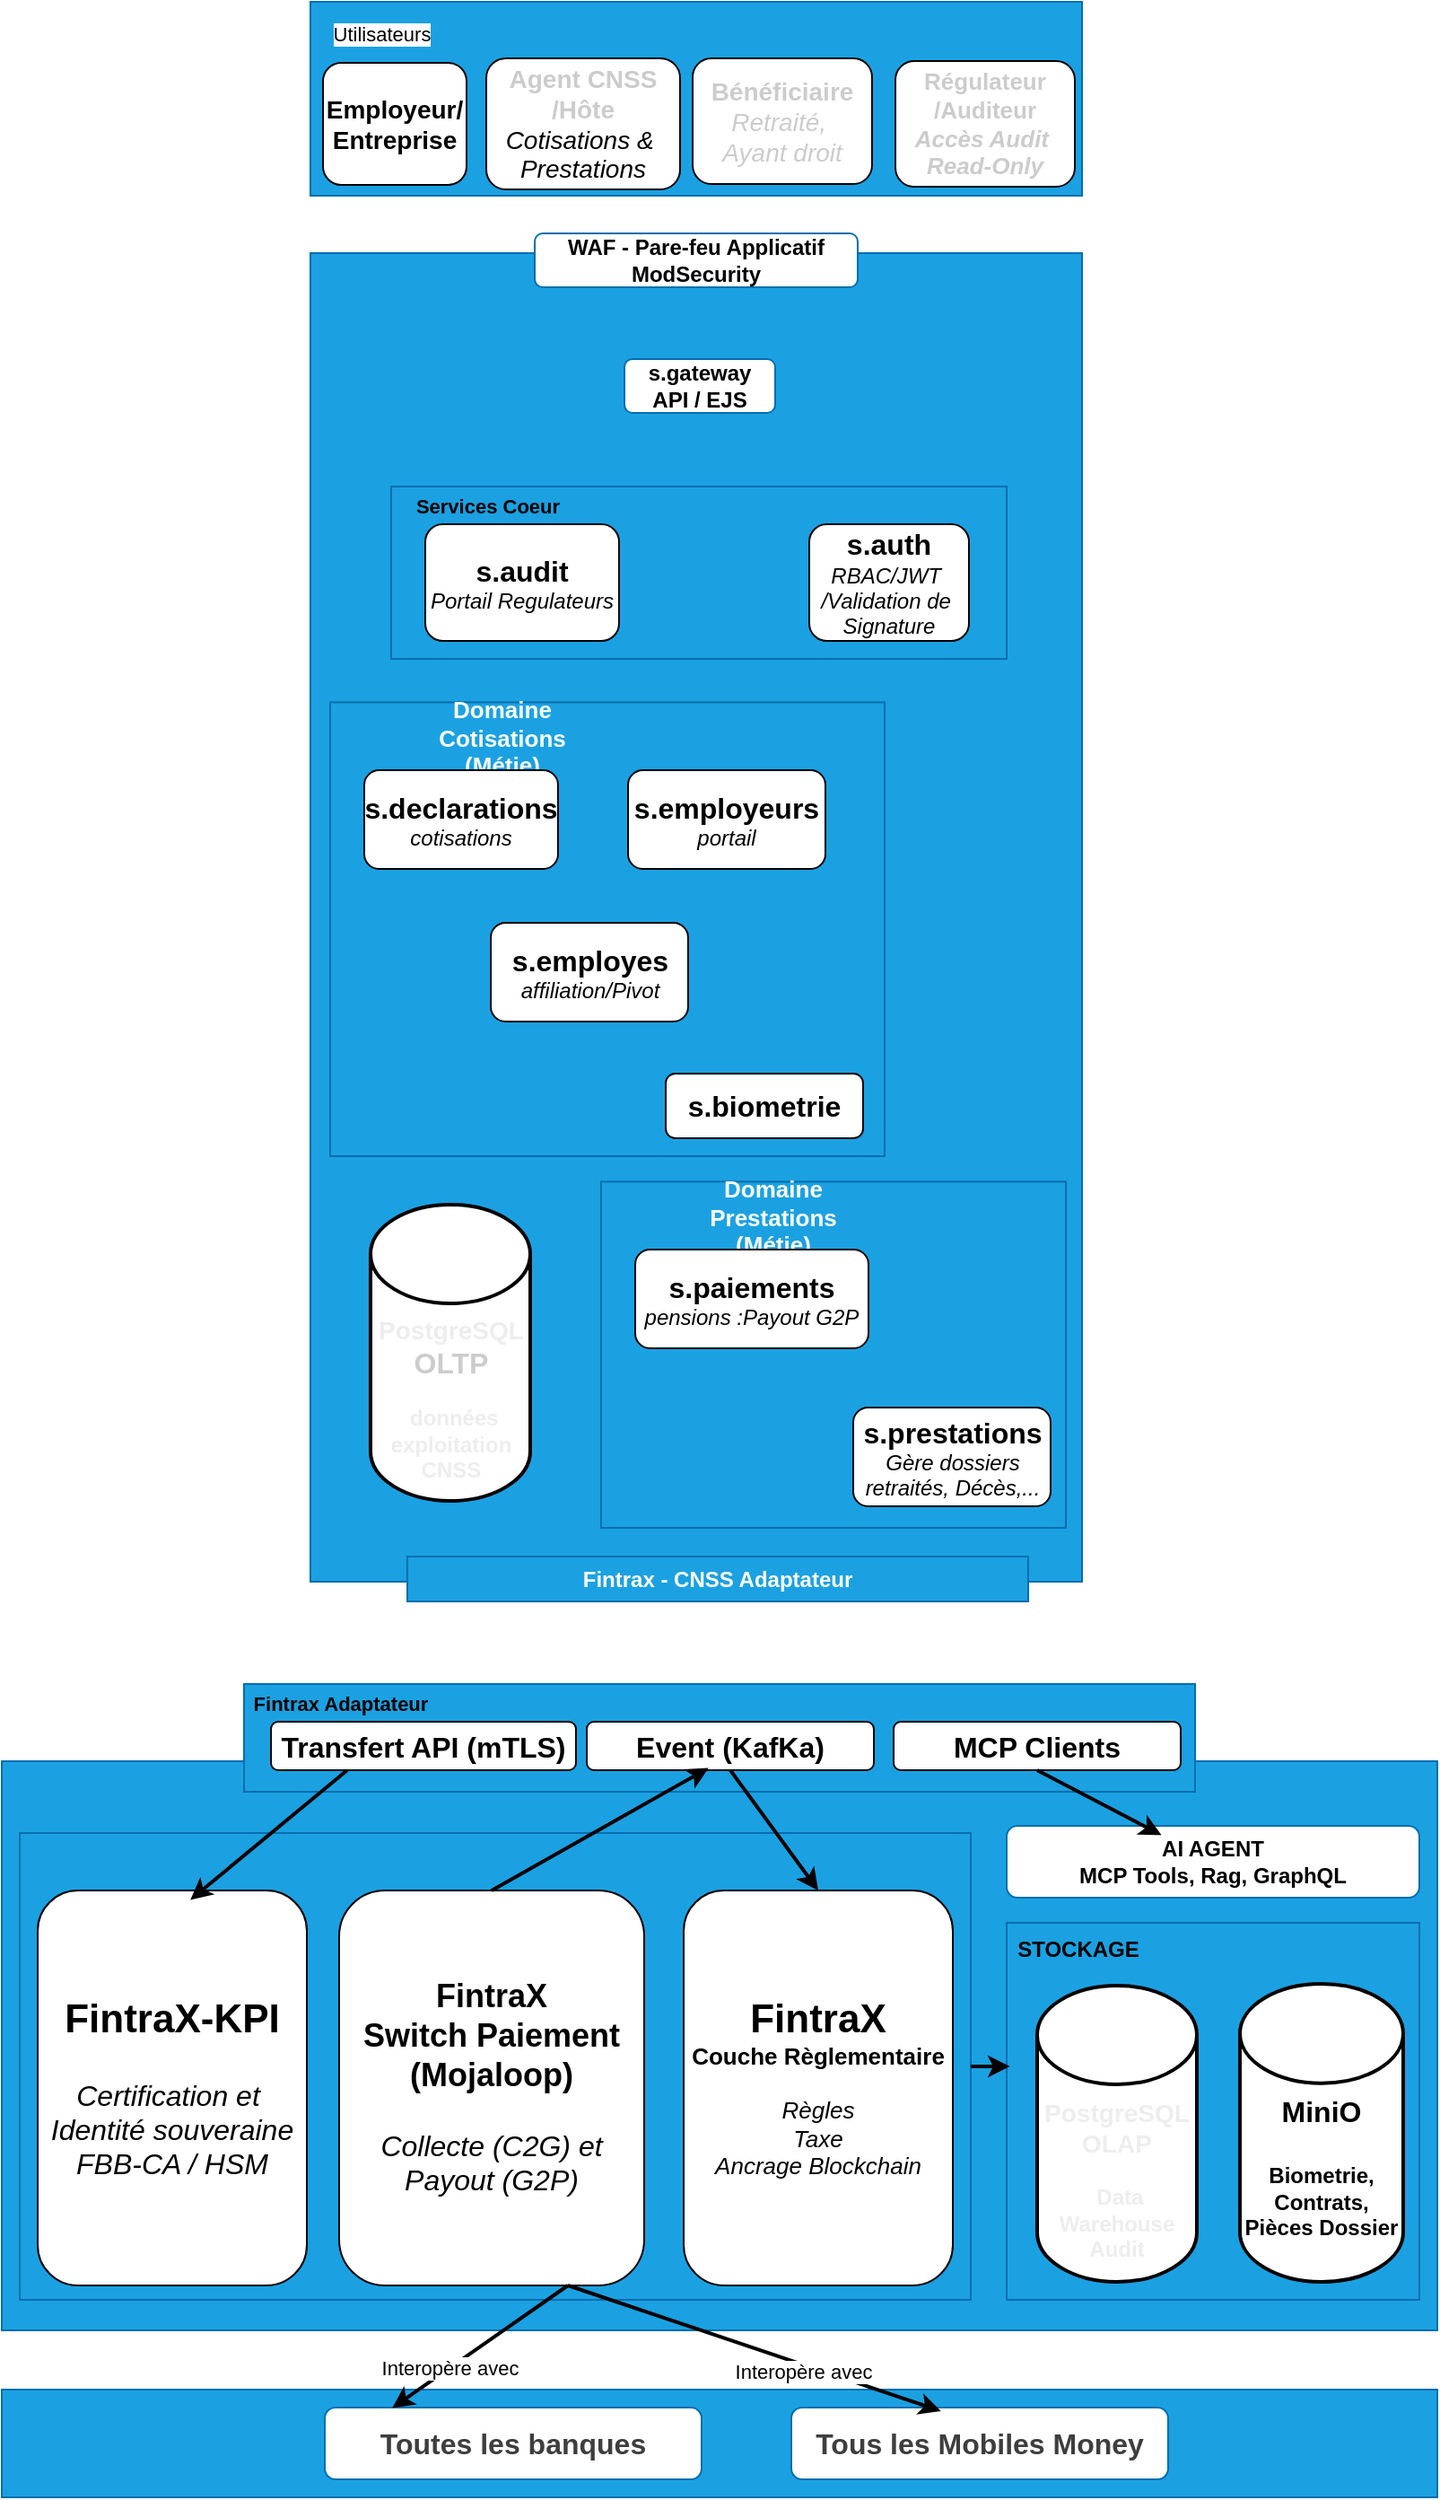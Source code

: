 <mxfile version="28.2.8">
  <diagram name="Page-1" id="pd06vX8_QuLK6uD4RIAm">
    <mxGraphModel dx="1389" dy="2000" grid="1" gridSize="10" guides="1" tooltips="1" connect="1" arrows="1" fold="1" page="1" pageScale="1" pageWidth="827" pageHeight="1169" background="light-dark(#FFFFFF,#FFFFFF)" math="0" shadow="0">
      <root>
        <mxCell id="0" />
        <mxCell id="1" parent="0" />
        <mxCell id="qGJKDMODFNkzlP_5_Htt-1" value="" style="rounded=0;whiteSpace=wrap;html=1;fillColor=light-dark(#1BA1E2,#FFF2CC);fontColor=#ffffff;strokeColor=light-dark(#006EAF,#000000);" parent="1" vertex="1">
          <mxGeometry x="10" y="740" width="800" height="317" as="geometry" />
        </mxCell>
        <mxCell id="qGJKDMODFNkzlP_5_Htt-2" value="" style="rounded=0;whiteSpace=wrap;html=1;fillColor=light-dark(#1BA1E2,#FFF2CC);fontColor=#ffffff;strokeColor=light-dark(#006EAF,#000000);" parent="1" vertex="1">
          <mxGeometry x="10" y="1090" width="800" height="60" as="geometry" />
        </mxCell>
        <mxCell id="qGJKDMODFNkzlP_5_Htt-3" value="" style="rounded=0;whiteSpace=wrap;html=1;fillColor=light-dark(#1BA1E2,#FFE599);fontColor=#ffffff;strokeColor=light-dark(#006EAF,#000000);" parent="1" vertex="1">
          <mxGeometry x="20" y="780" width="530" height="260" as="geometry" />
        </mxCell>
        <mxCell id="qGJKDMODFNkzlP_5_Htt-4" value="" style="rounded=0;whiteSpace=wrap;html=1;fillColor=light-dark(#1BA1E2,#FFE599);fontColor=#ffffff;strokeColor=light-dark(#006EAF,#000000);" parent="1" vertex="1">
          <mxGeometry x="570" y="830" width="230" height="210" as="geometry" />
        </mxCell>
        <mxCell id="qGJKDMODFNkzlP_5_Htt-5" value="&lt;font style=&quot;color: light-dark(rgb(0, 0, 0), rgb(0, 0, 0));&quot;&gt;STOCKAGE&lt;/font&gt;" style="text;html=1;whiteSpace=wrap;strokeColor=none;fillColor=none;align=center;verticalAlign=middle;rounded=0;fontStyle=1" parent="1" vertex="1">
          <mxGeometry x="580" y="840" width="60" height="10" as="geometry" />
        </mxCell>
        <mxCell id="qGJKDMODFNkzlP_5_Htt-8" value="&lt;b&gt;&lt;font style=&quot;color: light-dark(rgb(0, 0, 0), rgb(16, 16, 16));&quot;&gt;AI AGENT&lt;br&gt;MCP Tools, Rag, GraphQL&lt;/font&gt;&lt;/b&gt;" style="rounded=1;whiteSpace=wrap;html=1;fillColor=light-dark(#FFFFFF,#FFD966);strokeColor=light-dark(#006EAF,#000000);" parent="1" vertex="1">
          <mxGeometry x="570" y="776" width="230" height="40" as="geometry" />
        </mxCell>
        <mxCell id="qGJKDMODFNkzlP_5_Htt-10" value="&lt;font style=&quot;font-size: 18px; color: light-dark(rgb(0, 0, 0), rgb(0, 0, 0));&quot; face=&quot;trebuchet ms, verdana, arial, sans-serif&quot;&gt;&lt;span style=&quot;text-wrap-mode: nowrap;&quot;&gt;&lt;b style=&quot;&quot;&gt;FintraX&lt;/b&gt;&lt;/span&gt;&lt;/font&gt;&lt;div&gt;&lt;font style=&quot;font-size: 18px; color: light-dark(rgb(0, 0, 0), rgb(0, 0, 0));&quot; face=&quot;trebuchet ms, verdana, arial, sans-serif&quot;&gt;&lt;span style=&quot;text-wrap-mode: nowrap;&quot;&gt;&lt;b&gt;Switch Paiement&lt;/b&gt;&lt;/span&gt;&lt;/font&gt;&lt;/div&gt;&lt;div&gt;&lt;font style=&quot;font-size: 18px; color: light-dark(rgb(0, 0, 0), rgb(0, 0, 0));&quot; face=&quot;trebuchet ms, verdana, arial, sans-serif&quot;&gt;&lt;span style=&quot;text-wrap-mode: nowrap;&quot;&gt;&lt;b style=&quot;&quot;&gt;(Mojaloop)&lt;/b&gt;&lt;/span&gt;&lt;/font&gt;&lt;/div&gt;&lt;div&gt;&lt;font style=&quot;color: light-dark(rgb(0, 0, 0), rgb(0, 0, 0));&quot; face=&quot;trebuchet ms, verdana, arial, sans-serif&quot;&gt;&lt;span style=&quot;font-size: 16px; text-wrap-mode: nowrap;&quot;&gt;&lt;b&gt;&lt;br&gt;&lt;/b&gt;&lt;/span&gt;&lt;/font&gt;&lt;/div&gt;&lt;div&gt;&lt;font style=&quot;color: light-dark(rgb(0, 0, 0), rgb(0, 0, 0));&quot; face=&quot;trebuchet ms, verdana, arial, sans-serif&quot;&gt;&lt;span style=&quot;font-size: 16px; text-wrap-mode: nowrap;&quot;&gt;&lt;i style=&quot;&quot;&gt;Collecte (C2G) et&lt;/i&gt;&lt;/span&gt;&lt;/font&gt;&lt;/div&gt;&lt;div&gt;&lt;font style=&quot;color: light-dark(rgb(0, 0, 0), rgb(0, 0, 0));&quot; face=&quot;trebuchet ms, verdana, arial, sans-serif&quot;&gt;&lt;span style=&quot;font-size: 16px; text-wrap-mode: nowrap;&quot;&gt;&lt;i style=&quot;&quot;&gt;Payout (G2P)&lt;/i&gt;&lt;/span&gt;&lt;/font&gt;&lt;/div&gt;" style="rounded=1;whiteSpace=wrap;html=1;fillColor=light-dark(#FFFFFF,#FFD966);strokeColor=light-dark(#000000,#000000);" parent="1" vertex="1">
          <mxGeometry x="198" y="812" width="170" height="220" as="geometry" />
        </mxCell>
        <mxCell id="qGJKDMODFNkzlP_5_Htt-11" value="&lt;font style=&quot;font-size: 22px; color: light-dark(rgb(0, 0, 0), rgb(0, 0, 0));&quot; face=&quot;trebuchet ms, verdana, arial, sans-serif&quot;&gt;&lt;span style=&quot;text-wrap-mode: nowrap;&quot;&gt;&lt;b style=&quot;&quot;&gt;FintraX&lt;/b&gt;&lt;/span&gt;&lt;/font&gt;&lt;div&gt;&lt;font style=&quot;color: light-dark(rgb(0, 0, 0), rgb(0, 0, 0));&quot; face=&quot;trebuchet ms, verdana, arial, sans-serif&quot;&gt;&lt;b style=&quot;font-size: 13px; text-wrap-mode: nowrap;&quot;&gt;Couche Règlementaire&lt;/b&gt;&lt;br&gt;&lt;br&gt;&lt;span style=&quot;font-size: 13px; text-wrap-mode: nowrap;&quot;&gt;&lt;i style=&quot;&quot;&gt;Règles&lt;/i&gt;&lt;/span&gt;&lt;/font&gt;&lt;/div&gt;&lt;div&gt;&lt;font style=&quot;color: light-dark(rgb(0, 0, 0), rgb(0, 0, 0));&quot; face=&quot;trebuchet ms, verdana, arial, sans-serif&quot;&gt;&lt;span style=&quot;font-size: 13px; text-wrap-mode: nowrap;&quot;&gt;&lt;i&gt;Taxe&lt;/i&gt;&lt;/span&gt;&lt;/font&gt;&lt;/div&gt;&lt;div&gt;&lt;font style=&quot;color: light-dark(rgb(0, 0, 0), rgb(0, 0, 0));&quot; face=&quot;trebuchet ms, verdana, arial, sans-serif&quot;&gt;&lt;span style=&quot;font-size: 13px; text-wrap-mode: nowrap;&quot;&gt;&lt;i style=&quot;&quot;&gt;Ancrage Blockchain&lt;/i&gt;&lt;/span&gt;&lt;/font&gt;&lt;/div&gt;" style="rounded=1;whiteSpace=wrap;html=1;fillColor=light-dark(#FFFFFF,#FFD966);strokeColor=light-dark(#000000,#000000);" parent="1" vertex="1">
          <mxGeometry x="390" y="812" width="150" height="220" as="geometry" />
        </mxCell>
        <mxCell id="qGJKDMODFNkzlP_5_Htt-12" value="&lt;font style=&quot;color: light-dark(rgb(0, 0, 0), rgb(0, 0, 0)); font-size: 22px;&quot; face=&quot;trebuchet ms, verdana, arial, sans-serif&quot;&gt;&lt;span style=&quot;text-wrap-mode: nowrap;&quot;&gt;&lt;b style=&quot;&quot;&gt;FintraX-KPI&lt;/b&gt;&lt;/span&gt;&lt;/font&gt;&lt;div&gt;&lt;font style=&quot;color: light-dark(rgb(0, 0, 0), rgb(0, 0, 0));&quot; face=&quot;trebuchet ms, verdana, arial, sans-serif&quot;&gt;&lt;span style=&quot;font-size: 16px; text-wrap-mode: nowrap;&quot;&gt;&lt;b&gt;&lt;br&gt;&lt;/b&gt;&lt;/span&gt;&lt;/font&gt;&lt;div&gt;&lt;font style=&quot;color: light-dark(rgb(0, 0, 0), rgb(0, 0, 0));&quot; face=&quot;trebuchet ms, verdana, arial, sans-serif&quot;&gt;&lt;span style=&quot;font-size: 16px; text-wrap-mode: nowrap;&quot;&gt;&lt;i style=&quot;&quot;&gt;Certification et&amp;nbsp;&lt;/i&gt;&lt;/span&gt;&lt;/font&gt;&lt;/div&gt;&lt;div&gt;&lt;font style=&quot;color: light-dark(rgb(0, 0, 0), rgb(0, 0, 0));&quot; face=&quot;trebuchet ms, verdana, arial, sans-serif&quot;&gt;&lt;span style=&quot;font-size: 16px; text-wrap-mode: nowrap;&quot;&gt;&lt;i&gt;Identité souveraine&lt;/i&gt;&lt;/span&gt;&lt;/font&gt;&lt;/div&gt;&lt;/div&gt;&lt;div&gt;&lt;font face=&quot;trebuchet ms, verdana, arial, sans-serif&quot;&gt;&lt;font style=&quot;color: light-dark(rgb(0, 0, 0), rgb(0, 0, 0));&quot;&gt;&lt;span style=&quot;font-size: 16px; text-wrap-mode: nowrap;&quot;&gt;&lt;i style=&quot;&quot;&gt;FBB-CA / HSM&lt;/i&gt;&lt;/span&gt;&lt;/font&gt;&lt;/font&gt;&lt;/div&gt;" style="rounded=1;whiteSpace=wrap;html=1;fillColor=light-dark(#FFFFFF,#FFD966);strokeColor=light-dark(#000000,#000000);" parent="1" vertex="1">
          <mxGeometry x="30" y="812" width="150" height="220" as="geometry" />
        </mxCell>
        <mxCell id="h6MSf3RvYbGWdEoYm4mV-2" value="&lt;div&gt;&lt;font style=&quot;font-size: 14px;&quot;&gt;&lt;br&gt;&lt;/font&gt;&lt;/div&gt;&lt;div&gt;&lt;font style=&quot;font-size: 14px;&quot;&gt;&lt;br&gt;&lt;/font&gt;&lt;/div&gt;&lt;font style=&quot;font-size: 14px;&quot; color=&quot;#ededed&quot;&gt;&lt;b style=&quot;&quot;&gt;&lt;div&gt;&lt;font color=&quot;#ededed&quot;&gt;&lt;b style=&quot;&quot;&gt;&lt;br&gt;&lt;/b&gt;&lt;/font&gt;&lt;/div&gt;PostgreSQL&lt;/b&gt;&lt;/font&gt;&lt;div&gt;&lt;font style=&quot;font-size: 14px;&quot; color=&quot;#ededed&quot;&gt;&lt;b style=&quot;&quot;&gt;OLAP&lt;/b&gt;&lt;/font&gt;&lt;div&gt;&lt;br&gt;&lt;/div&gt;&lt;div&gt;&lt;font color=&quot;#ededed&quot;&gt;&lt;b&gt;&amp;nbsp;Data Warehouse&lt;/b&gt;&lt;/font&gt;&lt;/div&gt;&lt;div&gt;&lt;font color=&quot;#ededed&quot;&gt;&lt;b&gt;Audit&lt;/b&gt;&lt;/font&gt;&lt;/div&gt;&lt;/div&gt;" style="strokeWidth=2;html=1;shape=mxgraph.flowchart.database;whiteSpace=wrap;fillColor=light-dark(#FFFFFF,#FFD966);strokeColor=light-dark(#000000,#000000);" vertex="1" parent="1">
          <mxGeometry x="587" y="865" width="89" height="165" as="geometry" />
        </mxCell>
        <mxCell id="h6MSf3RvYbGWdEoYm4mV-3" value="&lt;div&gt;&lt;font style=&quot;font-size: 16px; color: light-dark(rgb(0, 0, 0), rgb(0, 0, 0));&quot;&gt;&lt;b style=&quot;&quot;&gt;&lt;br&gt;&lt;/b&gt;&lt;/font&gt;&lt;/div&gt;&lt;font style=&quot;font-size: 16px; color: light-dark(rgb(0, 0, 0), rgb(0, 0, 0));&quot;&gt;&lt;b style=&quot;&quot;&gt;&lt;div&gt;&lt;font style=&quot;font-size: 16px;&quot;&gt;&lt;b style=&quot;&quot;&gt;&lt;br&gt;&lt;/b&gt;&lt;/font&gt;&lt;/div&gt;MiniO&lt;/b&gt;&lt;/font&gt;&lt;div&gt;&lt;font style=&quot;font-size: 16px; color: light-dark(rgb(0, 0, 0), rgb(0, 0, 0));&quot;&gt;&lt;b style=&quot;&quot;&gt;&lt;br&gt;&lt;/b&gt;&lt;/font&gt;&lt;div&gt;&lt;font style=&quot;color: light-dark(rgb(0, 0, 0), rgb(0, 0, 0));&quot;&gt;&lt;b&gt;Biometrie, Contrats, Pièces Dossier&lt;/b&gt;&lt;/font&gt;&lt;/div&gt;&lt;/div&gt;" style="strokeWidth=2;html=1;shape=mxgraph.flowchart.database;whiteSpace=wrap;fillColor=light-dark(#FFFFFF,#FFD966);strokeColor=light-dark(#000000,#000000);" vertex="1" parent="1">
          <mxGeometry x="700" y="864" width="91" height="166" as="geometry" />
        </mxCell>
        <mxCell id="h6MSf3RvYbGWdEoYm4mV-4" value="&lt;font style=&quot;color: light-dark(rgb(62, 62, 62), rgb(0, 0, 0));&quot; face=&quot;trebuchet ms, verdana, arial, sans-serif&quot;&gt;&lt;span style=&quot;font-size: 16px; text-wrap-mode: nowrap;&quot;&gt;&lt;b style=&quot;&quot;&gt;Toutes les banques&lt;/b&gt;&lt;/span&gt;&lt;/font&gt;" style="rounded=1;whiteSpace=wrap;html=1;fillColor=light-dark(#FFFFFF,#FFD966);strokeColor=light-dark(#006EAF,#000000);" vertex="1" parent="1">
          <mxGeometry x="190" y="1100" width="210" height="40" as="geometry" />
        </mxCell>
        <mxCell id="h6MSf3RvYbGWdEoYm4mV-5" value="&lt;font style=&quot;color: light-dark(rgb(62, 62, 62), rgb(0, 0, 0));&quot; face=&quot;trebuchet ms, verdana, arial, sans-serif&quot;&gt;&lt;span style=&quot;font-size: 16px; text-wrap-mode: nowrap;&quot;&gt;&lt;b style=&quot;&quot;&gt;Tous les Mobiles Money&lt;/b&gt;&lt;/span&gt;&lt;/font&gt;" style="rounded=1;whiteSpace=wrap;html=1;fillColor=light-dark(#FFFFFF,#FFD966);strokeColor=light-dark(#006EAF,#000000);" vertex="1" parent="1">
          <mxGeometry x="450" y="1100" width="210" height="40" as="geometry" />
        </mxCell>
        <mxCell id="h6MSf3RvYbGWdEoYm4mV-7" style="shape=connector;rounded=0;orthogonalLoop=1;jettySize=auto;html=1;exitX=0.75;exitY=1;exitDx=0;exitDy=0;entryX=0.179;entryY=0.006;entryDx=0;entryDy=0;entryPerimeter=0;strokeColor=light-dark(#000000,#000000);strokeWidth=2;align=center;verticalAlign=middle;fontFamily=Helvetica;fontSize=11;fontColor=default;labelBackgroundColor=default;endArrow=classic;" edge="1" parent="1" source="qGJKDMODFNkzlP_5_Htt-10" target="h6MSf3RvYbGWdEoYm4mV-4">
          <mxGeometry relative="1" as="geometry" />
        </mxCell>
        <mxCell id="h6MSf3RvYbGWdEoYm4mV-8" style="shape=connector;rounded=0;orthogonalLoop=1;jettySize=auto;html=1;exitX=0.75;exitY=1;exitDx=0;exitDy=0;entryX=0.397;entryY=0.05;entryDx=0;entryDy=0;entryPerimeter=0;strokeColor=light-dark(#000000,#000000);strokeWidth=2;align=center;verticalAlign=middle;fontFamily=Helvetica;fontSize=11;fontColor=default;labelBackgroundColor=default;endArrow=classic;" edge="1" parent="1" source="qGJKDMODFNkzlP_5_Htt-10" target="h6MSf3RvYbGWdEoYm4mV-5">
          <mxGeometry relative="1" as="geometry" />
        </mxCell>
        <mxCell id="h6MSf3RvYbGWdEoYm4mV-9" value="Interopère avec" style="text;html=1;whiteSpace=wrap;strokeColor=none;fillColor=none;align=center;verticalAlign=middle;rounded=0;fontFamily=Helvetica;fontSize=11;fontColor=default;labelBackgroundColor=default;" vertex="1" parent="1">
          <mxGeometry x="210" y="1063" width="100" height="30" as="geometry" />
        </mxCell>
        <mxCell id="h6MSf3RvYbGWdEoYm4mV-10" value="Interopère avec" style="text;html=1;whiteSpace=wrap;strokeColor=none;fillColor=none;align=center;verticalAlign=middle;rounded=0;fontFamily=Helvetica;fontSize=11;fontColor=default;labelBackgroundColor=default;" vertex="1" parent="1">
          <mxGeometry x="407" y="1065" width="100" height="30" as="geometry" />
        </mxCell>
        <mxCell id="h6MSf3RvYbGWdEoYm4mV-14" value="" style="rounded=0;whiteSpace=wrap;html=1;fillColor=light-dark(#1BA1E2,#FFE599);fontColor=#ffffff;strokeColor=light-dark(#006EAF,#000000);" vertex="1" parent="1">
          <mxGeometry x="145" y="697" width="530" height="60" as="geometry" />
        </mxCell>
        <mxCell id="h6MSf3RvYbGWdEoYm4mV-15" value="Fintrax Adaptateur" style="text;html=1;whiteSpace=wrap;strokeColor=none;fillColor=none;align=center;verticalAlign=middle;rounded=0;fontFamily=Helvetica;fontSize=11;fontColor=light-dark(#000000,#000000);labelBackgroundColor=none;fontStyle=1" vertex="1" parent="1">
          <mxGeometry x="144" y="693" width="110" height="30" as="geometry" />
        </mxCell>
        <mxCell id="h6MSf3RvYbGWdEoYm4mV-17" value="&lt;font face=&quot;trebuchet ms, verdana, arial, sans-serif&quot; style=&quot;&quot;&gt;&lt;span style=&quot;font-size: 16px; text-wrap-mode: nowrap;&quot;&gt;&lt;b style=&quot;&quot;&gt;Transfert API (mTLS)&lt;/b&gt;&lt;/span&gt;&lt;/font&gt;" style="rounded=1;whiteSpace=wrap;html=1;fillColor=light-dark(#FFFFFF,#FFD966);fontColor=light-dark(#000000,#000000);textShadow=0;strokeColor=light-dark(#000000,#000000);" vertex="1" parent="1">
          <mxGeometry x="160" y="718" width="170" height="27" as="geometry" />
        </mxCell>
        <mxCell id="h6MSf3RvYbGWdEoYm4mV-26" style="shape=connector;rounded=0;orthogonalLoop=1;jettySize=auto;html=1;exitX=0.5;exitY=1;exitDx=0;exitDy=0;entryX=0.5;entryY=0;entryDx=0;entryDy=0;strokeColor=light-dark(#000000,#000000);strokeWidth=2;align=center;verticalAlign=middle;fontFamily=Helvetica;fontSize=11;fontColor=default;labelBackgroundColor=default;endArrow=classic;" edge="1" parent="1" source="h6MSf3RvYbGWdEoYm4mV-18" target="qGJKDMODFNkzlP_5_Htt-11">
          <mxGeometry relative="1" as="geometry" />
        </mxCell>
        <mxCell id="h6MSf3RvYbGWdEoYm4mV-18" value="&lt;font style=&quot;color: light-dark(rgb(0, 0, 0), rgb(0, 0, 0));&quot; face=&quot;trebuchet ms, verdana, arial, sans-serif&quot;&gt;&lt;span style=&quot;font-size: 16px; text-wrap-mode: nowrap;&quot;&gt;&lt;b style=&quot;&quot;&gt;Event (KafKa)&lt;/b&gt;&lt;/span&gt;&lt;/font&gt;" style="rounded=1;whiteSpace=wrap;html=1;fillColor=light-dark(#FFFFFF,#FFD966);strokeColor=light-dark(#000000,#000000);" vertex="1" parent="1">
          <mxGeometry x="336" y="718" width="160" height="27" as="geometry" />
        </mxCell>
        <mxCell id="h6MSf3RvYbGWdEoYm4mV-19" value="&lt;font style=&quot;color: light-dark(rgb(0, 0, 0), rgb(0, 0, 0));&quot; face=&quot;trebuchet ms, verdana, arial, sans-serif&quot;&gt;&lt;span style=&quot;font-size: 16px; text-wrap-mode: nowrap;&quot;&gt;&lt;b style=&quot;&quot;&gt;MCP Clients&lt;/b&gt;&lt;/span&gt;&lt;/font&gt;" style="rounded=1;whiteSpace=wrap;html=1;fillColor=light-dark(#FFFFFF,#FFD966);strokeColor=light-dark(#000000,#000000);" vertex="1" parent="1">
          <mxGeometry x="507" y="718" width="160" height="27" as="geometry" />
        </mxCell>
        <mxCell id="h6MSf3RvYbGWdEoYm4mV-20" style="edgeStyle=orthogonalEdgeStyle;shape=connector;rounded=0;orthogonalLoop=1;jettySize=auto;html=1;exitX=1;exitY=0.5;exitDx=0;exitDy=0;entryX=0.008;entryY=0.385;entryDx=0;entryDy=0;entryPerimeter=0;strokeColor=light-dark(#000000,#000000);strokeWidth=2;align=center;verticalAlign=middle;fontFamily=Helvetica;fontSize=11;fontColor=default;labelBackgroundColor=default;endArrow=classic;" edge="1" parent="1" source="qGJKDMODFNkzlP_5_Htt-3" target="qGJKDMODFNkzlP_5_Htt-4">
          <mxGeometry relative="1" as="geometry" />
        </mxCell>
        <mxCell id="h6MSf3RvYbGWdEoYm4mV-21" style="shape=connector;rounded=0;orthogonalLoop=1;jettySize=auto;html=1;exitX=0.5;exitY=0;exitDx=0;exitDy=0;entryX=0.424;entryY=0.955;entryDx=0;entryDy=0;entryPerimeter=0;strokeColor=light-dark(#000000,#000000);strokeWidth=2;align=center;verticalAlign=middle;fontFamily=Helvetica;fontSize=11;fontColor=default;labelBackgroundColor=default;endArrow=classic;" edge="1" parent="1" source="qGJKDMODFNkzlP_5_Htt-10" target="h6MSf3RvYbGWdEoYm4mV-18">
          <mxGeometry relative="1" as="geometry" />
        </mxCell>
        <mxCell id="h6MSf3RvYbGWdEoYm4mV-22" style="shape=connector;rounded=0;orthogonalLoop=1;jettySize=auto;html=1;exitX=0.5;exitY=1;exitDx=0;exitDy=0;entryX=0.375;entryY=0.128;entryDx=0;entryDy=0;entryPerimeter=0;strokeColor=light-dark(#000000,#000000);strokeWidth=2;align=center;verticalAlign=middle;fontFamily=Helvetica;fontSize=11;fontColor=default;labelBackgroundColor=default;endArrow=classic;" edge="1" parent="1" source="h6MSf3RvYbGWdEoYm4mV-19" target="qGJKDMODFNkzlP_5_Htt-8">
          <mxGeometry relative="1" as="geometry" />
        </mxCell>
        <mxCell id="h6MSf3RvYbGWdEoYm4mV-27" style="shape=connector;rounded=0;orthogonalLoop=1;jettySize=auto;html=1;exitX=0.25;exitY=1;exitDx=0;exitDy=0;entryX=0.567;entryY=0.024;entryDx=0;entryDy=0;entryPerimeter=0;strokeColor=light-dark(#000000,#000000);strokeWidth=2;align=center;verticalAlign=middle;fontFamily=Helvetica;fontSize=11;fontColor=default;labelBackgroundColor=default;endArrow=classic;" edge="1" parent="1" source="h6MSf3RvYbGWdEoYm4mV-17" target="qGJKDMODFNkzlP_5_Htt-12">
          <mxGeometry relative="1" as="geometry" />
        </mxCell>
        <mxCell id="h6MSf3RvYbGWdEoYm4mV-46" value="&lt;font face=&quot;trebuchet ms, verdana, arial, sans-serif&quot;&gt;&lt;span style=&quot;font-size: 16px; text-wrap-mode: nowrap;&quot;&gt;&lt;b&gt;s.tenants&lt;/b&gt;&lt;/span&gt;&lt;/font&gt;&lt;div&gt;&lt;font face=&quot;trebuchet ms, verdana, arial, sans-serif&quot;&gt;&lt;span style=&quot;text-wrap-mode: nowrap;&quot;&gt;&lt;i style=&quot;&quot;&gt;SaaS Gestion&lt;/i&gt;&lt;/span&gt;&lt;/font&gt;&lt;/div&gt;" style="rounded=1;whiteSpace=wrap;html=1;fillColor=light-dark(#FFFFFF,#FFD966);fontColor=light-dark(#000000,#000000);textShadow=0;strokeColor=light-dark(#000000,#000000);" vertex="1" parent="1">
          <mxGeometry x="364" y="258" width="89" height="65" as="geometry" />
        </mxCell>
        <mxCell id="h6MSf3RvYbGWdEoYm4mV-30" value="" style="rounded=0;whiteSpace=wrap;html=1;fillColor=light-dark(#1BA1E2,#FFE599);fontColor=#ffffff;strokeColor=light-dark(#006EAF,#000000);" vertex="1" parent="1">
          <mxGeometry x="182" y="-100" width="430" height="740" as="geometry" />
        </mxCell>
        <mxCell id="h6MSf3RvYbGWdEoYm4mV-23" value="&lt;b&gt;Fintrax - CNSS Adaptateur&lt;/b&gt;" style="rounded=0;whiteSpace=wrap;html=1;fillColor=light-dark(#1BA1E2,#FFE599);fontColor=#ffffff;strokeColor=light-dark(#006EAF,#000000);" vertex="1" parent="1">
          <mxGeometry x="236" y="626" width="346" height="25" as="geometry" />
        </mxCell>
        <mxCell id="h6MSf3RvYbGWdEoYm4mV-38" value="&lt;font style=&quot;color: light-dark(rgb(0, 0, 0), rgb(0, 0, 0));&quot;&gt;&lt;b style=&quot;&quot;&gt;WAF - Pare-feu Applicatif&lt;/b&gt;&lt;/font&gt;&lt;div&gt;&lt;font style=&quot;color: light-dark(rgb(0, 0, 0), rgb(0, 0, 0));&quot;&gt;&lt;b style=&quot;&quot;&gt;ModSecurity&lt;/b&gt;&lt;/font&gt;&lt;/div&gt;" style="rounded=1;whiteSpace=wrap;html=1;fillColor=light-dark(#FFFFFF,#FFD966);strokeColor=light-dark(#006EAF,#000000);" vertex="1" parent="1">
          <mxGeometry x="307" y="-111" width="180" height="30" as="geometry" />
        </mxCell>
        <mxCell id="h6MSf3RvYbGWdEoYm4mV-49" value="" style="group" vertex="1" connectable="0" parent="1">
          <mxGeometry x="226" y="26" width="344" height="100" as="geometry" />
        </mxCell>
        <mxCell id="h6MSf3RvYbGWdEoYm4mV-41" value="" style="rounded=0;whiteSpace=wrap;html=1;fillColor=light-dark(#1BA1E2,#FFE599);fontColor=#ffffff;strokeColor=light-dark(#006EAF,#000000);" vertex="1" parent="h6MSf3RvYbGWdEoYm4mV-49">
          <mxGeometry x="1" y="4" width="343" height="96" as="geometry" />
        </mxCell>
        <mxCell id="h6MSf3RvYbGWdEoYm4mV-42" value="Services Coeur" style="text;html=1;whiteSpace=wrap;strokeColor=none;fillColor=none;align=center;verticalAlign=middle;rounded=0;fontFamily=Helvetica;fontSize=11;fontColor=light-dark(#000000,#000000);labelBackgroundColor=none;fontStyle=1" vertex="1" parent="h6MSf3RvYbGWdEoYm4mV-49">
          <mxGeometry width="110" height="30" as="geometry" />
        </mxCell>
        <mxCell id="h6MSf3RvYbGWdEoYm4mV-43" value="&lt;font face=&quot;trebuchet ms, verdana, arial, sans-serif&quot;&gt;&lt;span style=&quot;font-size: 16px; text-wrap-mode: nowrap;&quot;&gt;&lt;b&gt;s.audit&lt;/b&gt;&lt;/span&gt;&lt;/font&gt;&lt;div&gt;&lt;font face=&quot;trebuchet ms, verdana, arial, sans-serif&quot;&gt;&lt;span style=&quot;text-wrap-mode: nowrap;&quot;&gt;&lt;i style=&quot;&quot;&gt;Portail Regulateurs&lt;/i&gt;&lt;/span&gt;&lt;/font&gt;&lt;/div&gt;" style="rounded=1;whiteSpace=wrap;html=1;fillColor=light-dark(#FFFFFF,#FFD966);fontColor=light-dark(#000000,#000000);textShadow=0;strokeColor=light-dark(#000000,#000000);" vertex="1" parent="h6MSf3RvYbGWdEoYm4mV-49">
          <mxGeometry x="20" y="25" width="108" height="65" as="geometry" />
        </mxCell>
        <mxCell id="h6MSf3RvYbGWdEoYm4mV-47" value="&lt;font face=&quot;trebuchet ms, verdana, arial, sans-serif&quot;&gt;&lt;span style=&quot;font-size: 16px; text-wrap-mode: nowrap;&quot;&gt;&lt;b&gt;s.auth&lt;br&gt;&lt;/b&gt;&lt;/span&gt;&lt;/font&gt;&lt;div&gt;&lt;font face=&quot;trebuchet ms, verdana, arial, sans-serif&quot;&gt;&lt;span style=&quot;text-wrap-mode: nowrap;&quot;&gt;&lt;i style=&quot;&quot;&gt;RBAC/JWT&amp;nbsp;&lt;/i&gt;&lt;/span&gt;&lt;/font&gt;&lt;/div&gt;&lt;div&gt;&lt;font face=&quot;trebuchet ms, verdana, arial, sans-serif&quot;&gt;&lt;span style=&quot;text-wrap-mode: nowrap;&quot;&gt;&lt;i style=&quot;&quot;&gt;/Validation de&amp;nbsp;&lt;/i&gt;&lt;/span&gt;&lt;/font&gt;&lt;/div&gt;&lt;div&gt;&lt;font face=&quot;trebuchet ms, verdana, arial, sans-serif&quot;&gt;&lt;span style=&quot;text-wrap-mode: nowrap;&quot;&gt;&lt;i style=&quot;&quot;&gt;Signature&lt;/i&gt;&lt;/span&gt;&lt;/font&gt;&lt;/div&gt;" style="rounded=1;whiteSpace=wrap;html=1;fillColor=light-dark(#FFFFFF,#FFD966);fontColor=light-dark(#000000,#000000);textShadow=0;strokeColor=light-dark(#000000,#000000);" vertex="1" parent="h6MSf3RvYbGWdEoYm4mV-49">
          <mxGeometry x="234" y="25" width="89" height="65" as="geometry" />
        </mxCell>
        <mxCell id="h6MSf3RvYbGWdEoYm4mV-50" value="&lt;font style=&quot;color: light-dark(rgb(0, 0, 0), rgb(0, 0, 0));&quot;&gt;&lt;b style=&quot;&quot;&gt;s.gateway&lt;/b&gt;&lt;/font&gt;&lt;div&gt;&lt;font style=&quot;color: light-dark(rgb(0, 0, 0), rgb(0, 0, 0));&quot;&gt;&lt;b style=&quot;&quot;&gt;API / EJS&lt;/b&gt;&lt;/font&gt;&lt;/div&gt;" style="rounded=1;whiteSpace=wrap;html=1;fillColor=light-dark(#FFFFFF,#FFD966);strokeColor=light-dark(#006EAF,#000000);" vertex="1" parent="1">
          <mxGeometry x="357" y="-41" width="84" height="30" as="geometry" />
        </mxCell>
        <mxCell id="h6MSf3RvYbGWdEoYm4mV-56" value="" style="group" vertex="1" connectable="0" parent="1">
          <mxGeometry x="192" y="143" width="344" height="300" as="geometry" />
        </mxCell>
        <mxCell id="h6MSf3RvYbGWdEoYm4mV-57" value="" style="rounded=0;whiteSpace=wrap;html=1;fillColor=light-dark(#1BA1E2,#FFE599);fontColor=#ffffff;strokeColor=light-dark(#006EAF,#000000);" vertex="1" parent="h6MSf3RvYbGWdEoYm4mV-56">
          <mxGeometry x="1" y="7.2" width="309" height="252.8" as="geometry" />
        </mxCell>
        <mxCell id="h6MSf3RvYbGWdEoYm4mV-58" value="&lt;span style=&quot;color: rgb(249, 255, 254); font-family: &amp;quot;trebuchet ms&amp;quot;, verdana, arial, sans-serif; text-wrap-mode: nowrap;&quot;&gt;&lt;font style=&quot;font-size: 13px;&quot;&gt;Domaine Cotisations (Métie)&lt;/font&gt;&lt;/span&gt;" style="text;html=1;whiteSpace=wrap;strokeColor=none;fillColor=none;align=center;verticalAlign=middle;rounded=0;fontFamily=Helvetica;fontSize=11;fontColor=light-dark(#000000,#000000);labelBackgroundColor=none;fontStyle=1" vertex="1" parent="h6MSf3RvYbGWdEoYm4mV-56">
          <mxGeometry x="42" width="110" height="54" as="geometry" />
        </mxCell>
        <mxCell id="h6MSf3RvYbGWdEoYm4mV-59" value="&lt;font face=&quot;trebuchet ms, verdana, arial, sans-serif&quot;&gt;&lt;span style=&quot;font-size: 16px; text-wrap-mode: nowrap;&quot;&gt;&lt;b&gt;s.declarations&lt;/b&gt;&lt;/span&gt;&lt;/font&gt;&lt;div&gt;&lt;font face=&quot;trebuchet ms, verdana, arial, sans-serif&quot;&gt;&lt;span style=&quot;text-wrap-mode: nowrap;&quot;&gt;&lt;i style=&quot;&quot;&gt;cotisations&lt;/i&gt;&lt;/span&gt;&lt;/font&gt;&lt;/div&gt;" style="rounded=1;whiteSpace=wrap;html=1;fillColor=light-dark(#FFFFFF,#FFD966);fontColor=light-dark(#000000,#000000);textShadow=0;strokeColor=light-dark(#000000,#000000);" vertex="1" parent="h6MSf3RvYbGWdEoYm4mV-56">
          <mxGeometry x="20" y="45" width="108" height="55" as="geometry" />
        </mxCell>
        <mxCell id="h6MSf3RvYbGWdEoYm4mV-60" value="&lt;font face=&quot;trebuchet ms, verdana, arial, sans-serif&quot;&gt;&lt;span style=&quot;font-size: 16px; text-wrap-mode: nowrap;&quot;&gt;&lt;b&gt;s.employeurs&lt;br&gt;&lt;/b&gt;&lt;/span&gt;&lt;/font&gt;&lt;div&gt;&lt;font face=&quot;trebuchet ms, verdana, arial, sans-serif&quot;&gt;&lt;span style=&quot;text-wrap-mode: nowrap;&quot;&gt;&lt;i&gt;portail&lt;/i&gt;&lt;/span&gt;&lt;/font&gt;&lt;/div&gt;" style="rounded=1;whiteSpace=wrap;html=1;fillColor=light-dark(#FFFFFF,#FFD966);fontColor=light-dark(#000000,#000000);textShadow=0;strokeColor=light-dark(#000000,#000000);" vertex="1" parent="h6MSf3RvYbGWdEoYm4mV-56">
          <mxGeometry x="167" y="45" width="110" height="55" as="geometry" />
        </mxCell>
        <mxCell id="h6MSf3RvYbGWdEoYm4mV-61" value="&lt;font face=&quot;trebuchet ms, verdana, arial, sans-serif&quot;&gt;&lt;span style=&quot;font-size: 16px; text-wrap-mode: nowrap;&quot;&gt;&lt;b&gt;s.employes&lt;br&gt;&lt;/b&gt;&lt;/span&gt;&lt;/font&gt;&lt;div&gt;&lt;font face=&quot;trebuchet ms, verdana, arial, sans-serif&quot;&gt;&lt;span style=&quot;text-wrap-mode: nowrap;&quot;&gt;&lt;i&gt;affiliation/Pivot&lt;/i&gt;&lt;/span&gt;&lt;/font&gt;&lt;/div&gt;" style="rounded=1;whiteSpace=wrap;html=1;fillColor=light-dark(#FFFFFF,#FFD966);fontColor=light-dark(#000000,#000000);textShadow=0;strokeColor=light-dark(#000000,#000000);" vertex="1" parent="h6MSf3RvYbGWdEoYm4mV-56">
          <mxGeometry x="90.5" y="130" width="110" height="55" as="geometry" />
        </mxCell>
        <mxCell id="h6MSf3RvYbGWdEoYm4mV-63" value="&lt;font face=&quot;trebuchet ms, verdana, arial, sans-serif&quot;&gt;&lt;span style=&quot;font-size: 16px; text-wrap-mode: nowrap;&quot;&gt;&lt;b&gt;s.biometrie&lt;/b&gt;&lt;/span&gt;&lt;/font&gt;" style="rounded=1;whiteSpace=wrap;html=1;fillColor=light-dark(#FFFFFF,#FFD966);fontColor=light-dark(#000000,#000000);textShadow=0;strokeColor=light-dark(#000000,#000000);" vertex="1" parent="h6MSf3RvYbGWdEoYm4mV-56">
          <mxGeometry x="188" y="214" width="110" height="36" as="geometry" />
        </mxCell>
        <mxCell id="h6MSf3RvYbGWdEoYm4mV-62" value="" style="group" vertex="1" connectable="0" parent="1">
          <mxGeometry x="182" y="-240" width="430" height="108" as="geometry" />
        </mxCell>
        <mxCell id="h6MSf3RvYbGWdEoYm4mV-31" value="" style="rounded=0;whiteSpace=wrap;html=1;fillColor=light-dark(#1BA1E2,#FFE599);fontColor=#ffffff;strokeColor=light-dark(#006EAF,#000000);" vertex="1" parent="h6MSf3RvYbGWdEoYm4mV-62">
          <mxGeometry width="430" height="108" as="geometry" />
        </mxCell>
        <mxCell id="h6MSf3RvYbGWdEoYm4mV-32" value="&lt;font face=&quot;trebuchet ms, verdana, arial, sans-serif&quot; style=&quot;font-size: 14px;&quot;&gt;&lt;span style=&quot;text-wrap-mode: nowrap;&quot;&gt;&lt;b style=&quot;&quot;&gt;Employeur/&lt;/b&gt;&lt;/span&gt;&lt;/font&gt;&lt;div&gt;&lt;font face=&quot;trebuchet ms, verdana, arial, sans-serif&quot; style=&quot;font-size: 14px;&quot;&gt;&lt;span style=&quot;text-wrap-mode: nowrap;&quot;&gt;&lt;b style=&quot;&quot;&gt;Entreprise&lt;/b&gt;&lt;/span&gt;&lt;/font&gt;&lt;/div&gt;" style="rounded=1;whiteSpace=wrap;html=1;fillColor=light-dark(#FFFFFF,#FFD966);fontColor=light-dark(#000000,#000000);textShadow=0;strokeColor=light-dark(#000000,#000000);" vertex="1" parent="h6MSf3RvYbGWdEoYm4mV-62">
          <mxGeometry x="7" y="34" width="80" height="68" as="geometry" />
        </mxCell>
        <mxCell id="h6MSf3RvYbGWdEoYm4mV-33" value="&lt;font style=&quot;color: light-dark(rgb(0, 0, 0), rgb(0, 0, 0)); font-size: 14px;&quot;&gt;&lt;b style=&quot;font-family: &amp;quot;trebuchet ms&amp;quot;, verdana, arial, sans-serif; text-wrap-mode: nowrap; color: rgb(204, 204, 204);&quot;&gt;Agent CNSS&lt;/b&gt;&lt;/font&gt;&lt;div&gt;&lt;font style=&quot;color: light-dark(rgb(0, 0, 0), rgb(0, 0, 0)); font-size: 14px;&quot;&gt;&lt;b style=&quot;font-family: &amp;quot;trebuchet ms&amp;quot;, verdana, arial, sans-serif; text-wrap-mode: nowrap; color: rgb(204, 204, 204);&quot;&gt;/Hôte&lt;/b&gt;&lt;/font&gt;&lt;div&gt;&lt;i style=&quot;text-wrap-mode: nowrap; color: light-dark(rgb(0, 0, 0), rgb(0, 0, 0)); font-size: 14px; font-family: &amp;quot;trebuchet ms&amp;quot;, verdana, arial, sans-serif; background-color: transparent;&quot;&gt;Cotisations &amp;amp;&amp;nbsp;&lt;/i&gt;&lt;div&gt;&lt;span style=&quot;color: rgb(204, 204, 204);&quot;&gt;&lt;font style=&quot;color: light-dark(rgb(0, 0, 0), rgb(0, 0, 0)); font-size: 14px;&quot; face=&quot;trebuchet ms, verdana, arial, sans-serif&quot;&gt;&lt;span style=&quot;text-wrap-mode: nowrap;&quot;&gt;&lt;i style=&quot;&quot;&gt;Prestations&lt;/i&gt;&lt;/span&gt;&lt;/font&gt;&lt;/span&gt;&lt;/div&gt;&lt;/div&gt;&lt;/div&gt;" style="rounded=1;whiteSpace=wrap;html=1;fillColor=light-dark(#FFFFFF,#FFD966);fontColor=light-dark(#000000,#000000);textShadow=0;strokeColor=light-dark(#000000,#000000);" vertex="1" parent="h6MSf3RvYbGWdEoYm4mV-62">
          <mxGeometry x="98" y="31.5" width="108" height="73" as="geometry" />
        </mxCell>
        <mxCell id="h6MSf3RvYbGWdEoYm4mV-34" value="&lt;b&gt;&lt;font style=&quot;font-size: 13px;&quot;&gt;&lt;span style=&quot;color: rgb(204, 204, 204); font-family: &amp;quot;trebuchet ms&amp;quot;, verdana, arial, sans-serif; text-wrap-mode: nowrap;&quot;&gt;Régulateur&lt;/span&gt;&lt;/font&gt;&lt;/b&gt;&lt;div&gt;&lt;b&gt;&lt;font style=&quot;font-size: 13px;&quot;&gt;&lt;span style=&quot;color: rgb(204, 204, 204); font-family: &amp;quot;trebuchet ms&amp;quot;, verdana, arial, sans-serif; text-wrap-mode: nowrap;&quot;&gt;/Auditeur&lt;/span&gt;&lt;br style=&quot;color: rgb(204, 204, 204); font-family: &amp;quot;trebuchet ms&amp;quot;, verdana, arial, sans-serif; text-wrap-mode: nowrap;&quot;&gt;&lt;i style=&quot;color: rgb(204, 204, 204); font-family: &amp;quot;trebuchet ms&amp;quot;, verdana, arial, sans-serif; text-wrap-mode: nowrap;&quot;&gt;Accès Audit&amp;nbsp;&lt;/i&gt;&lt;/font&gt;&lt;/b&gt;&lt;div&gt;&lt;b&gt;&lt;font style=&quot;font-size: 13px;&quot;&gt;&lt;i style=&quot;color: rgb(204, 204, 204); font-family: &amp;quot;trebuchet ms&amp;quot;, verdana, arial, sans-serif; text-wrap-mode: nowrap;&quot;&gt;Read-Only&lt;/i&gt;&lt;/font&gt;&lt;/b&gt;&lt;/div&gt;&lt;/div&gt;" style="rounded=1;whiteSpace=wrap;html=1;fillColor=light-dark(#FFFFFF,#FFD966);fontColor=light-dark(#000000,#000000);textShadow=0;strokeColor=light-dark(#000000,#000000);" vertex="1" parent="h6MSf3RvYbGWdEoYm4mV-62">
          <mxGeometry x="326" y="33" width="100" height="70" as="geometry" />
        </mxCell>
        <mxCell id="h6MSf3RvYbGWdEoYm4mV-35" value="&lt;font style=&quot;font-size: 14px;&quot;&gt;&lt;b style=&quot;color: rgb(204, 204, 204); font-family: &amp;quot;trebuchet ms&amp;quot;, verdana, arial, sans-serif; text-wrap-mode: nowrap;&quot;&gt;Bénéficiaire&lt;/b&gt;&lt;br style=&quot;color: rgb(204, 204, 204); font-family: &amp;quot;trebuchet ms&amp;quot;, verdana, arial, sans-serif; text-wrap-mode: nowrap;&quot;&gt;&lt;i style=&quot;color: rgb(204, 204, 204); font-family: &amp;quot;trebuchet ms&amp;quot;, verdana, arial, sans-serif; text-wrap-mode: nowrap;&quot;&gt;Retraité,&amp;nbsp;&lt;/i&gt;&lt;/font&gt;&lt;div&gt;&lt;font style=&quot;font-size: 14px;&quot;&gt;&lt;i style=&quot;color: rgb(204, 204, 204); font-family: &amp;quot;trebuchet ms&amp;quot;, verdana, arial, sans-serif; text-wrap-mode: nowrap;&quot;&gt;Ayant droit&lt;/i&gt;&lt;/font&gt;&lt;/div&gt;" style="rounded=1;whiteSpace=wrap;html=1;fillColor=light-dark(#FFFFFF,#FFD966);fontColor=light-dark(#000000,#000000);textShadow=0;strokeColor=light-dark(#000000,#000000);" vertex="1" parent="h6MSf3RvYbGWdEoYm4mV-62">
          <mxGeometry x="213" y="31.5" width="100" height="70" as="geometry" />
        </mxCell>
        <mxCell id="h6MSf3RvYbGWdEoYm4mV-36" value="Utilisateurs" style="text;html=1;whiteSpace=wrap;strokeColor=none;fillColor=none;align=center;verticalAlign=middle;rounded=0;fontFamily=Helvetica;fontSize=11;fontColor=default;labelBackgroundColor=default;" vertex="1" parent="h6MSf3RvYbGWdEoYm4mV-62">
          <mxGeometry x="10" y="3" width="60" height="30" as="geometry" />
        </mxCell>
        <mxCell id="h6MSf3RvYbGWdEoYm4mV-64" value="" style="group" vertex="1" connectable="0" parent="1">
          <mxGeometry x="343" y="410" width="344" height="300" as="geometry" />
        </mxCell>
        <mxCell id="h6MSf3RvYbGWdEoYm4mV-65" value="" style="rounded=0;whiteSpace=wrap;html=1;fillColor=light-dark(#1BA1E2,#FFE599);fontColor=#ffffff;strokeColor=light-dark(#006EAF,#000000);" vertex="1" parent="h6MSf3RvYbGWdEoYm4mV-64">
          <mxGeometry x="1" y="7.2" width="259" height="192.8" as="geometry" />
        </mxCell>
        <mxCell id="h6MSf3RvYbGWdEoYm4mV-66" value="&lt;span style=&quot;color: rgb(249, 255, 254); font-family: &amp;quot;trebuchet ms&amp;quot;, verdana, arial, sans-serif; text-wrap-mode: nowrap;&quot;&gt;&lt;font style=&quot;font-size: 13px;&quot;&gt;Domaine Prestations (Métie)&lt;/font&gt;&lt;/span&gt;" style="text;html=1;whiteSpace=wrap;strokeColor=none;fillColor=none;align=center;verticalAlign=middle;rounded=0;fontFamily=Helvetica;fontSize=11;fontColor=light-dark(#000000,#000000);labelBackgroundColor=none;fontStyle=1" vertex="1" parent="h6MSf3RvYbGWdEoYm4mV-64">
          <mxGeometry x="42" width="110" height="54" as="geometry" />
        </mxCell>
        <mxCell id="h6MSf3RvYbGWdEoYm4mV-67" value="&lt;font face=&quot;trebuchet ms, verdana, arial, sans-serif&quot;&gt;&lt;span style=&quot;font-size: 16px; text-wrap-mode: nowrap;&quot;&gt;&lt;b&gt;s.paiements&lt;/b&gt;&lt;/span&gt;&lt;/font&gt;&lt;div&gt;&lt;i style=&quot;text-wrap-mode: nowrap; font-family: &amp;quot;trebuchet ms&amp;quot;, verdana, arial, sans-serif; background-color: transparent;&quot;&gt;pensions :Payout G2P&lt;/i&gt;&lt;/div&gt;" style="rounded=1;whiteSpace=wrap;html=1;fillColor=light-dark(#FFFFFF,#FFD966);fontColor=light-dark(#000000,#000000);textShadow=0;strokeColor=light-dark(#000000,#000000);" vertex="1" parent="h6MSf3RvYbGWdEoYm4mV-64">
          <mxGeometry x="20" y="45" width="130" height="55" as="geometry" />
        </mxCell>
        <mxCell id="h6MSf3RvYbGWdEoYm4mV-69" value="&lt;font face=&quot;trebuchet ms, verdana, arial, sans-serif&quot;&gt;&lt;span style=&quot;font-size: 16px; text-wrap-mode: nowrap;&quot;&gt;&lt;b&gt;s.prestations&lt;br&gt;&lt;/b&gt;&lt;/span&gt;&lt;/font&gt;&lt;div&gt;&lt;font face=&quot;trebuchet ms, verdana, arial, sans-serif&quot;&gt;&lt;span style=&quot;text-wrap-mode: nowrap;&quot;&gt;&lt;i&gt;Gère dossiers&lt;/i&gt;&lt;/span&gt;&lt;/font&gt;&lt;/div&gt;&lt;div&gt;&lt;font face=&quot;trebuchet ms, verdana, arial, sans-serif&quot;&gt;&lt;span style=&quot;text-wrap-mode: nowrap;&quot;&gt;&lt;i&gt;retraités, Décès,...&lt;/i&gt;&lt;/span&gt;&lt;/font&gt;&lt;/div&gt;" style="rounded=1;whiteSpace=wrap;html=1;fillColor=light-dark(#FFFFFF,#FFD966);fontColor=light-dark(#000000,#000000);textShadow=0;strokeColor=light-dark(#000000,#000000);" vertex="1" parent="h6MSf3RvYbGWdEoYm4mV-64">
          <mxGeometry x="141.5" y="133" width="110" height="55" as="geometry" />
        </mxCell>
        <mxCell id="h6MSf3RvYbGWdEoYm4mV-72" value="&lt;div&gt;&lt;font style=&quot;font-size: 14px;&quot;&gt;&lt;br&gt;&lt;/font&gt;&lt;/div&gt;&lt;div&gt;&lt;font style=&quot;font-size: 14px;&quot;&gt;&lt;br&gt;&lt;/font&gt;&lt;/div&gt;&lt;font style=&quot;font-size: 14px;&quot; color=&quot;#ededed&quot;&gt;&lt;b style=&quot;&quot;&gt;&lt;div&gt;&lt;font color=&quot;#ededed&quot;&gt;&lt;b style=&quot;&quot;&gt;&lt;br&gt;&lt;/b&gt;&lt;/font&gt;&lt;/div&gt;PostgreSQL&lt;/b&gt;&lt;/font&gt;&lt;div&gt;&lt;b style=&quot;font-family: &amp;quot;trebuchet ms&amp;quot;, verdana, arial, sans-serif; font-size: 16px; text-wrap-mode: nowrap;&quot;&gt;&lt;font style=&quot;color: light-dark(rgb(204, 204, 204), rgb(0, 0, 0));&quot;&gt;OLTP&lt;/font&gt;&lt;/b&gt;&lt;br&gt;&lt;div&gt;&lt;br&gt;&lt;/div&gt;&lt;div&gt;&lt;font color=&quot;#ededed&quot;&gt;&lt;b&gt;&amp;nbsp;données&lt;br&gt;&lt;/b&gt;&lt;/font&gt;&lt;/div&gt;&lt;/div&gt;&lt;div&gt;&lt;font color=&quot;#ededed&quot;&gt;&lt;b&gt;exploitation&lt;/b&gt;&lt;/font&gt;&lt;/div&gt;&lt;div&gt;&lt;font color=&quot;#ededed&quot;&gt;&lt;b&gt;CNSS&lt;/b&gt;&lt;/font&gt;&lt;/div&gt;" style="strokeWidth=2;html=1;shape=mxgraph.flowchart.database;whiteSpace=wrap;fillColor=light-dark(#FFFFFF,#FFD966);strokeColor=light-dark(#000000,#000000);" vertex="1" parent="1">
          <mxGeometry x="215.5" y="430" width="89" height="165" as="geometry" />
        </mxCell>
      </root>
    </mxGraphModel>
  </diagram>
</mxfile>
